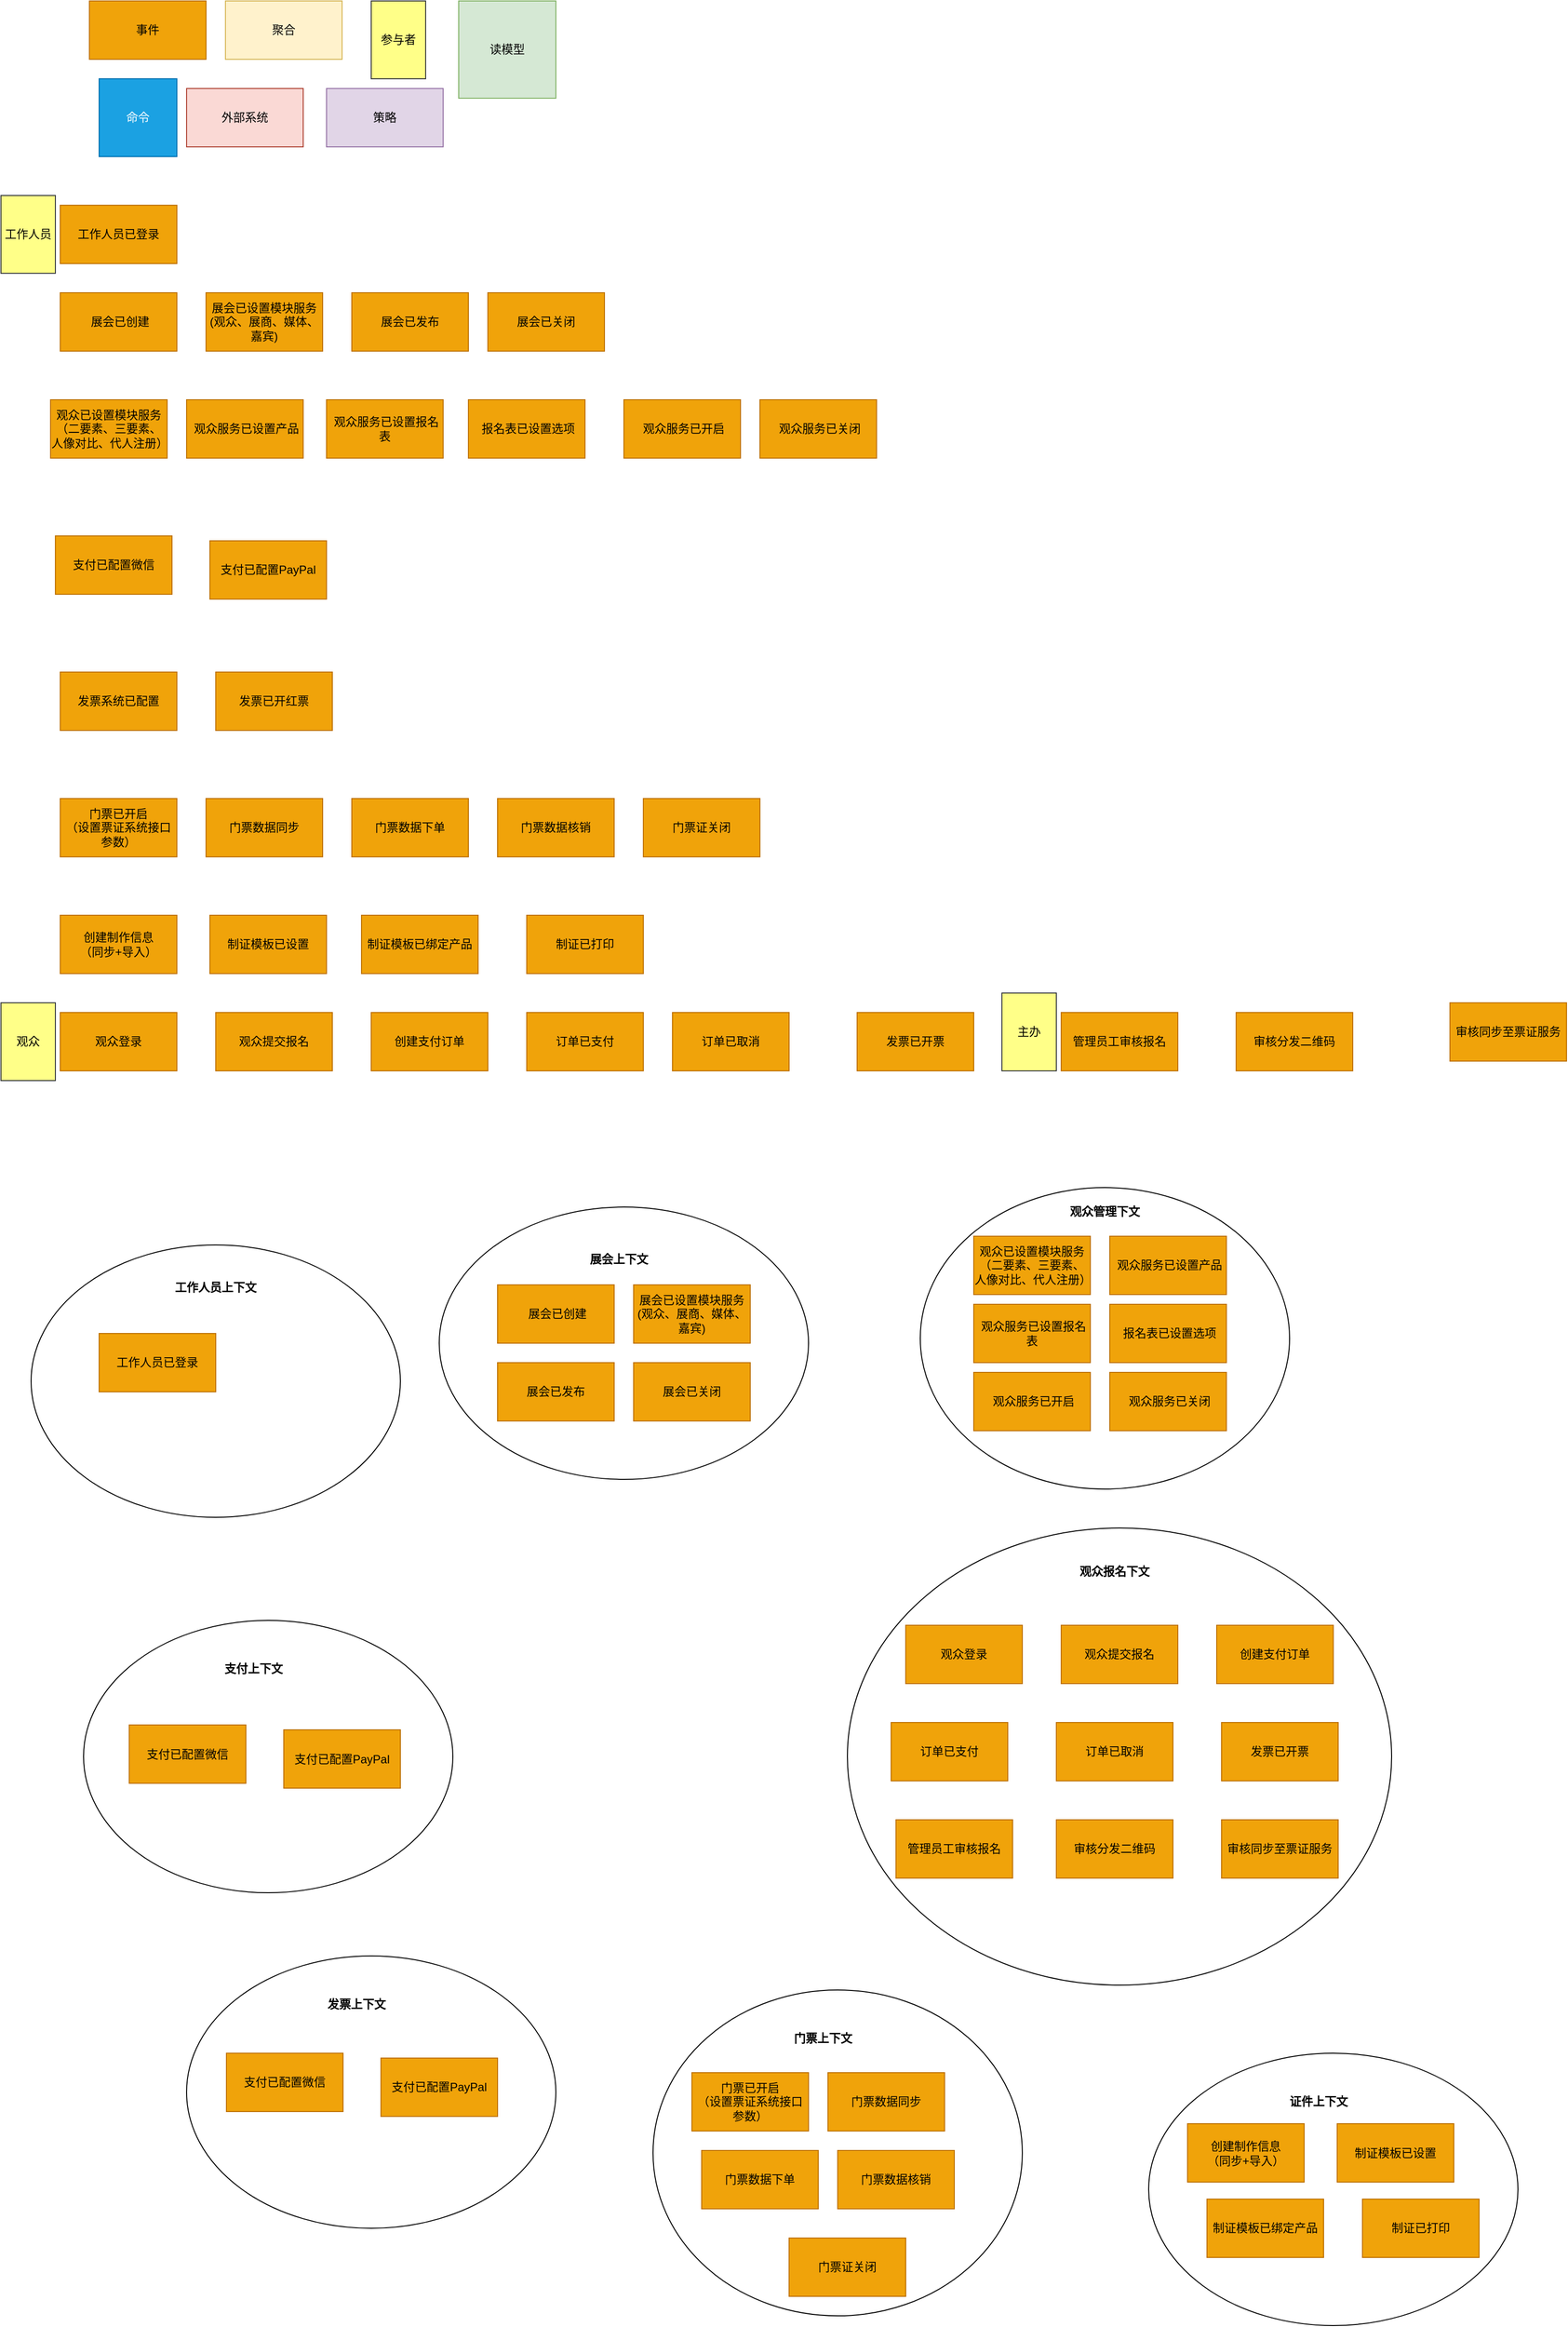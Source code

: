 <mxfile version="25.0.3">
  <diagram name="第 1 页" id="Tm8wjcbFjeaA6EBHHuMP">
    <mxGraphModel dx="1143" dy="615" grid="1" gridSize="10" guides="1" tooltips="1" connect="1" arrows="1" fold="1" page="1" pageScale="1" pageWidth="827" pageHeight="1169" math="0" shadow="0">
      <root>
        <mxCell id="0" />
        <mxCell id="1" parent="0" />
        <mxCell id="0bBEa5JM60ahN9PU3Rlk-1" value="" style="group;movable=0;resizable=0;rotatable=0;deletable=0;editable=0;locked=1;connectable=0;" parent="1" vertex="1" connectable="0">
          <mxGeometry x="110" y="30" width="480" height="160" as="geometry" />
        </mxCell>
        <mxCell id="0bBEa5JM60ahN9PU3Rlk-2" value="事件" style="rounded=0;whiteSpace=wrap;html=1;fillColor=#f0a30a;strokeColor=#BD7000;fontColor=#000000;" parent="0bBEa5JM60ahN9PU3Rlk-1" vertex="1">
          <mxGeometry width="120" height="60" as="geometry" />
        </mxCell>
        <mxCell id="0bBEa5JM60ahN9PU3Rlk-3" value="聚合" style="rounded=0;whiteSpace=wrap;html=1;fillColor=#fff2cc;strokeColor=#d6b656;" parent="0bBEa5JM60ahN9PU3Rlk-1" vertex="1">
          <mxGeometry x="140" width="120" height="60" as="geometry" />
        </mxCell>
        <mxCell id="0bBEa5JM60ahN9PU3Rlk-4" value="命令" style="rounded=0;whiteSpace=wrap;html=1;fillColor=#1ba1e2;strokeColor=#006EAF;fontColor=#ffffff;" parent="0bBEa5JM60ahN9PU3Rlk-1" vertex="1">
          <mxGeometry x="10" y="80" width="80" height="80" as="geometry" />
        </mxCell>
        <mxCell id="0bBEa5JM60ahN9PU3Rlk-5" value="外部系统" style="rounded=0;whiteSpace=wrap;html=1;fillColor=#fad9d5;strokeColor=#ae4132;" parent="0bBEa5JM60ahN9PU3Rlk-1" vertex="1">
          <mxGeometry x="100" y="90" width="120" height="60" as="geometry" />
        </mxCell>
        <mxCell id="0bBEa5JM60ahN9PU3Rlk-6" value="参与者" style="rounded=0;whiteSpace=wrap;html=1;fillColor=#ffff88;strokeColor=#36393d;" parent="0bBEa5JM60ahN9PU3Rlk-1" vertex="1">
          <mxGeometry x="290" width="56" height="80" as="geometry" />
        </mxCell>
        <mxCell id="0bBEa5JM60ahN9PU3Rlk-7" value="策略" style="rounded=0;whiteSpace=wrap;html=1;fillColor=#e1d5e7;strokeColor=#9673a6;" parent="0bBEa5JM60ahN9PU3Rlk-1" vertex="1">
          <mxGeometry x="244" y="90" width="120" height="60" as="geometry" />
        </mxCell>
        <mxCell id="0bBEa5JM60ahN9PU3Rlk-8" value="读模型" style="rounded=0;whiteSpace=wrap;html=1;fillColor=#d5e8d4;strokeColor=#82b366;" parent="0bBEa5JM60ahN9PU3Rlk-1" vertex="1">
          <mxGeometry x="380" width="100" height="100" as="geometry" />
        </mxCell>
        <mxCell id="0bBEa5JM60ahN9PU3Rlk-9" value="&amp;nbsp;展会已创建" style="rounded=0;whiteSpace=wrap;html=1;fillColor=#f0a30a;strokeColor=#BD7000;fontColor=#000000;" parent="1" vertex="1">
          <mxGeometry x="80" y="330" width="120" height="60" as="geometry" />
        </mxCell>
        <mxCell id="0bBEa5JM60ahN9PU3Rlk-10" value="展会已设置模块服务&lt;div&gt;(观众、展商、媒体、嘉宾)&lt;/div&gt;" style="rounded=0;whiteSpace=wrap;html=1;fillColor=#f0a30a;strokeColor=#BD7000;fontColor=#000000;" parent="1" vertex="1">
          <mxGeometry x="230" y="330" width="120" height="60" as="geometry" />
        </mxCell>
        <mxCell id="0bBEa5JM60ahN9PU3Rlk-11" value="展会已发布" style="rounded=0;whiteSpace=wrap;html=1;fillColor=#f0a30a;strokeColor=#BD7000;fontColor=#000000;" parent="1" vertex="1">
          <mxGeometry x="380" y="330" width="120" height="60" as="geometry" />
        </mxCell>
        <mxCell id="0bBEa5JM60ahN9PU3Rlk-12" value="展会已关闭" style="rounded=0;whiteSpace=wrap;html=1;fillColor=#f0a30a;strokeColor=#BD7000;fontColor=#000000;" parent="1" vertex="1">
          <mxGeometry x="520" y="330" width="120" height="60" as="geometry" />
        </mxCell>
        <mxCell id="0bBEa5JM60ahN9PU3Rlk-13" value="&amp;nbsp;观众服务已设置产品" style="rounded=0;whiteSpace=wrap;html=1;fillColor=#f0a30a;strokeColor=#BD7000;fontColor=#000000;" parent="1" vertex="1">
          <mxGeometry x="210" y="440" width="120" height="60" as="geometry" />
        </mxCell>
        <mxCell id="0bBEa5JM60ahN9PU3Rlk-14" value="&amp;nbsp;观众服务已开启" style="rounded=0;whiteSpace=wrap;html=1;fillColor=#f0a30a;strokeColor=#BD7000;fontColor=#000000;" parent="1" vertex="1">
          <mxGeometry x="660" y="440" width="120" height="60" as="geometry" />
        </mxCell>
        <mxCell id="0bBEa5JM60ahN9PU3Rlk-16" value="&amp;nbsp;观众服务已设置报名表" style="rounded=0;whiteSpace=wrap;html=1;fillColor=#f0a30a;strokeColor=#BD7000;fontColor=#000000;" parent="1" vertex="1">
          <mxGeometry x="354" y="440" width="120" height="60" as="geometry" />
        </mxCell>
        <mxCell id="0bBEa5JM60ahN9PU3Rlk-17" value="&amp;nbsp;报名表已设置选项" style="rounded=0;whiteSpace=wrap;html=1;fillColor=#f0a30a;strokeColor=#BD7000;fontColor=#000000;" parent="1" vertex="1">
          <mxGeometry x="500" y="440" width="120" height="60" as="geometry" />
        </mxCell>
        <mxCell id="0bBEa5JM60ahN9PU3Rlk-18" value="观众提交报名" style="rounded=0;whiteSpace=wrap;html=1;fillColor=#f0a30a;strokeColor=#BD7000;fontColor=#000000;" parent="1" vertex="1">
          <mxGeometry x="240" y="1070" width="120" height="60" as="geometry" />
        </mxCell>
        <mxCell id="0bBEa5JM60ahN9PU3Rlk-19" value="管理员工审核报名" style="rounded=0;whiteSpace=wrap;html=1;fillColor=#f0a30a;strokeColor=#BD7000;fontColor=#000000;" parent="1" vertex="1">
          <mxGeometry x="1110" y="1070" width="120" height="60" as="geometry" />
        </mxCell>
        <mxCell id="0bBEa5JM60ahN9PU3Rlk-20" value="审核分发二维码" style="rounded=0;whiteSpace=wrap;html=1;fillColor=#f0a30a;strokeColor=#BD7000;fontColor=#000000;" parent="1" vertex="1">
          <mxGeometry x="1290" y="1070" width="120" height="60" as="geometry" />
        </mxCell>
        <mxCell id="0bBEa5JM60ahN9PU3Rlk-21" value="审核同步至票证服务" style="rounded=0;whiteSpace=wrap;html=1;fillColor=#f0a30a;strokeColor=#BD7000;fontColor=#000000;" parent="1" vertex="1">
          <mxGeometry x="1510" y="1060" width="120" height="60" as="geometry" />
        </mxCell>
        <mxCell id="0bBEa5JM60ahN9PU3Rlk-22" value="创建支付订单" style="rounded=0;whiteSpace=wrap;html=1;fillColor=#f0a30a;strokeColor=#BD7000;fontColor=#000000;" parent="1" vertex="1">
          <mxGeometry x="400" y="1070" width="120" height="60" as="geometry" />
        </mxCell>
        <mxCell id="0bBEa5JM60ahN9PU3Rlk-23" value="&amp;nbsp;观众服务已关闭" style="rounded=0;whiteSpace=wrap;html=1;fillColor=#f0a30a;strokeColor=#BD7000;fontColor=#000000;" parent="1" vertex="1">
          <mxGeometry x="800" y="440" width="120" height="60" as="geometry" />
        </mxCell>
        <mxCell id="0bBEa5JM60ahN9PU3Rlk-24" value="观众已设置模块服务&lt;div&gt;（二要素、三要素、人像对比、代人注册）&lt;/div&gt;" style="rounded=0;whiteSpace=wrap;html=1;fillColor=#f0a30a;strokeColor=#BD7000;fontColor=#000000;" parent="1" vertex="1">
          <mxGeometry x="70" y="440" width="120" height="60" as="geometry" />
        </mxCell>
        <mxCell id="0bBEa5JM60ahN9PU3Rlk-25" value="门票已开启&lt;div&gt;（设置票证系统接口参数）&lt;/div&gt;" style="rounded=0;whiteSpace=wrap;html=1;fillColor=#f0a30a;strokeColor=#BD7000;fontColor=#000000;" parent="1" vertex="1">
          <mxGeometry x="80" y="850" width="120" height="60" as="geometry" />
        </mxCell>
        <mxCell id="0bBEa5JM60ahN9PU3Rlk-26" value="支付已配置微信" style="rounded=0;whiteSpace=wrap;html=1;fillColor=#f0a30a;strokeColor=#BD7000;fontColor=#000000;" parent="1" vertex="1">
          <mxGeometry x="75" y="580" width="120" height="60" as="geometry" />
        </mxCell>
        <mxCell id="0bBEa5JM60ahN9PU3Rlk-27" value="支付已配置PayPal" style="rounded=0;whiteSpace=wrap;html=1;fillColor=#f0a30a;strokeColor=#BD7000;fontColor=#000000;" parent="1" vertex="1">
          <mxGeometry x="234" y="585" width="120" height="60" as="geometry" />
        </mxCell>
        <mxCell id="0bBEa5JM60ahN9PU3Rlk-28" value="门票数据同步" style="rounded=0;whiteSpace=wrap;html=1;fillColor=#f0a30a;strokeColor=#BD7000;fontColor=#000000;" parent="1" vertex="1">
          <mxGeometry x="230" y="850" width="120" height="60" as="geometry" />
        </mxCell>
        <mxCell id="0bBEa5JM60ahN9PU3Rlk-29" value="门票数据下单" style="rounded=0;whiteSpace=wrap;html=1;fillColor=#f0a30a;strokeColor=#BD7000;fontColor=#000000;" parent="1" vertex="1">
          <mxGeometry x="380" y="850" width="120" height="60" as="geometry" />
        </mxCell>
        <mxCell id="0bBEa5JM60ahN9PU3Rlk-30" value="门票数据核销" style="rounded=0;whiteSpace=wrap;html=1;fillColor=#f0a30a;strokeColor=#BD7000;fontColor=#000000;" parent="1" vertex="1">
          <mxGeometry x="530" y="850" width="120" height="60" as="geometry" />
        </mxCell>
        <mxCell id="0bBEa5JM60ahN9PU3Rlk-31" value="门票证关闭" style="rounded=0;whiteSpace=wrap;html=1;fillColor=#f0a30a;strokeColor=#BD7000;fontColor=#000000;" parent="1" vertex="1">
          <mxGeometry x="680" y="850" width="120" height="60" as="geometry" />
        </mxCell>
        <mxCell id="0bBEa5JM60ahN9PU3Rlk-32" value="订单已支付" style="rounded=0;whiteSpace=wrap;html=1;fillColor=#f0a30a;strokeColor=#BD7000;fontColor=#000000;" parent="1" vertex="1">
          <mxGeometry x="560" y="1070" width="120" height="60" as="geometry" />
        </mxCell>
        <mxCell id="0bBEa5JM60ahN9PU3Rlk-33" value="订单已取消" style="rounded=0;whiteSpace=wrap;html=1;fillColor=#f0a30a;strokeColor=#BD7000;fontColor=#000000;" parent="1" vertex="1">
          <mxGeometry x="710" y="1070" width="120" height="60" as="geometry" />
        </mxCell>
        <mxCell id="0bBEa5JM60ahN9PU3Rlk-35" value="制证模板已设置" style="rounded=0;whiteSpace=wrap;html=1;fillColor=#f0a30a;strokeColor=#BD7000;fontColor=#000000;" parent="1" vertex="1">
          <mxGeometry x="234" y="970" width="120" height="60" as="geometry" />
        </mxCell>
        <mxCell id="0bBEa5JM60ahN9PU3Rlk-36" value="制证模板已绑定产品" style="rounded=0;whiteSpace=wrap;html=1;fillColor=#f0a30a;strokeColor=#BD7000;fontColor=#000000;" parent="1" vertex="1">
          <mxGeometry x="390" y="970" width="120" height="60" as="geometry" />
        </mxCell>
        <mxCell id="0bBEa5JM60ahN9PU3Rlk-37" value="制证已打印" style="rounded=0;whiteSpace=wrap;html=1;fillColor=#f0a30a;strokeColor=#BD7000;fontColor=#000000;" parent="1" vertex="1">
          <mxGeometry x="560" y="970" width="120" height="60" as="geometry" />
        </mxCell>
        <mxCell id="0bBEa5JM60ahN9PU3Rlk-38" value="创建制作信息&lt;div&gt;（同步+导入）&lt;/div&gt;" style="rounded=0;whiteSpace=wrap;html=1;fillColor=#f0a30a;strokeColor=#BD7000;fontColor=#000000;" parent="1" vertex="1">
          <mxGeometry x="80" y="970" width="120" height="60" as="geometry" />
        </mxCell>
        <mxCell id="0bBEa5JM60ahN9PU3Rlk-41" value="发票系统已配置" style="rounded=0;whiteSpace=wrap;html=1;fillColor=#f0a30a;strokeColor=#BD7000;fontColor=#000000;" parent="1" vertex="1">
          <mxGeometry x="80" y="720" width="120" height="60" as="geometry" />
        </mxCell>
        <mxCell id="0bBEa5JM60ahN9PU3Rlk-43" value="发票已开票" style="rounded=0;whiteSpace=wrap;html=1;fillColor=#f0a30a;strokeColor=#BD7000;fontColor=#000000;" parent="1" vertex="1">
          <mxGeometry x="900" y="1070" width="120" height="60" as="geometry" />
        </mxCell>
        <mxCell id="0bBEa5JM60ahN9PU3Rlk-44" value="发票已开红票" style="rounded=0;whiteSpace=wrap;html=1;fillColor=#f0a30a;strokeColor=#BD7000;fontColor=#000000;" parent="1" vertex="1">
          <mxGeometry x="240" y="720" width="120" height="60" as="geometry" />
        </mxCell>
        <mxCell id="0bBEa5JM60ahN9PU3Rlk-45" value="工作人员已登录" style="rounded=0;whiteSpace=wrap;html=1;fillColor=#f0a30a;strokeColor=#BD7000;fontColor=#000000;" parent="1" vertex="1">
          <mxGeometry x="80" y="240" width="120" height="60" as="geometry" />
        </mxCell>
        <mxCell id="0bBEa5JM60ahN9PU3Rlk-47" value="" style="ellipse;whiteSpace=wrap;html=1;" parent="1" vertex="1">
          <mxGeometry x="50" y="1309" width="380" height="280" as="geometry" />
        </mxCell>
        <mxCell id="0bBEa5JM60ahN9PU3Rlk-49" value="工作人员上下文" style="text;html=1;align=center;verticalAlign=middle;whiteSpace=wrap;rounded=0;fontStyle=1" parent="1" vertex="1">
          <mxGeometry x="195" y="1338" width="90" height="30" as="geometry" />
        </mxCell>
        <mxCell id="0bBEa5JM60ahN9PU3Rlk-50" value="" style="ellipse;whiteSpace=wrap;html=1;" parent="1" vertex="1">
          <mxGeometry x="470" y="1270" width="380" height="280" as="geometry" />
        </mxCell>
        <mxCell id="0bBEa5JM60ahN9PU3Rlk-51" value="展会上下文" style="text;html=1;align=center;verticalAlign=middle;whiteSpace=wrap;rounded=0;fontStyle=1" parent="1" vertex="1">
          <mxGeometry x="610" y="1309" width="90" height="30" as="geometry" />
        </mxCell>
        <mxCell id="0bBEa5JM60ahN9PU3Rlk-52" value="&amp;nbsp;展会已创建" style="rounded=0;whiteSpace=wrap;html=1;fillColor=#f0a30a;strokeColor=#BD7000;fontColor=#000000;" parent="1" vertex="1">
          <mxGeometry x="530" y="1350" width="120" height="60" as="geometry" />
        </mxCell>
        <mxCell id="0bBEa5JM60ahN9PU3Rlk-53" value="展会已设置模块服务&lt;div&gt;(观众、展商、媒体、嘉宾)&lt;/div&gt;" style="rounded=0;whiteSpace=wrap;html=1;fillColor=#f0a30a;strokeColor=#BD7000;fontColor=#000000;" parent="1" vertex="1">
          <mxGeometry x="670" y="1350" width="120" height="60" as="geometry" />
        </mxCell>
        <mxCell id="0bBEa5JM60ahN9PU3Rlk-54" value="展会已发布" style="rounded=0;whiteSpace=wrap;html=1;fillColor=#f0a30a;strokeColor=#BD7000;fontColor=#000000;" parent="1" vertex="1">
          <mxGeometry x="530" y="1430" width="120" height="60" as="geometry" />
        </mxCell>
        <mxCell id="0bBEa5JM60ahN9PU3Rlk-55" value="展会已关闭" style="rounded=0;whiteSpace=wrap;html=1;fillColor=#f0a30a;strokeColor=#BD7000;fontColor=#000000;" parent="1" vertex="1">
          <mxGeometry x="670" y="1430" width="120" height="60" as="geometry" />
        </mxCell>
        <mxCell id="0bBEa5JM60ahN9PU3Rlk-56" value="" style="ellipse;whiteSpace=wrap;html=1;" parent="1" vertex="1">
          <mxGeometry x="965" y="1250" width="380" height="310" as="geometry" />
        </mxCell>
        <mxCell id="0bBEa5JM60ahN9PU3Rlk-57" value="观众管理下文" style="text;html=1;align=center;verticalAlign=middle;whiteSpace=wrap;rounded=0;fontStyle=1" parent="1" vertex="1">
          <mxGeometry x="1110" y="1260" width="90" height="30" as="geometry" />
        </mxCell>
        <mxCell id="yCPvtCTFaC7ZiINegcWP-1" value="观众登录" style="rounded=0;whiteSpace=wrap;html=1;fillColor=#f0a30a;strokeColor=#BD7000;fontColor=#000000;" vertex="1" parent="1">
          <mxGeometry x="80" y="1070" width="120" height="60" as="geometry" />
        </mxCell>
        <mxCell id="yCPvtCTFaC7ZiINegcWP-2" value="" style="ellipse;whiteSpace=wrap;html=1;" vertex="1" parent="1">
          <mxGeometry x="890" y="1600" width="560" height="470" as="geometry" />
        </mxCell>
        <mxCell id="yCPvtCTFaC7ZiINegcWP-3" value="观众报名下文" style="text;html=1;align=center;verticalAlign=middle;whiteSpace=wrap;rounded=0;fontStyle=1" vertex="1" parent="1">
          <mxGeometry x="1120" y="1630" width="90" height="30" as="geometry" />
        </mxCell>
        <mxCell id="yCPvtCTFaC7ZiINegcWP-4" value="&amp;nbsp;观众服务已设置产品" style="rounded=0;whiteSpace=wrap;html=1;fillColor=#f0a30a;strokeColor=#BD7000;fontColor=#000000;" vertex="1" parent="1">
          <mxGeometry x="1160" y="1300" width="120" height="60" as="geometry" />
        </mxCell>
        <mxCell id="yCPvtCTFaC7ZiINegcWP-5" value="&amp;nbsp;观众服务已开启" style="rounded=0;whiteSpace=wrap;html=1;fillColor=#f0a30a;strokeColor=#BD7000;fontColor=#000000;" vertex="1" parent="1">
          <mxGeometry x="1020" y="1440" width="120" height="60" as="geometry" />
        </mxCell>
        <mxCell id="yCPvtCTFaC7ZiINegcWP-6" value="&amp;nbsp;观众服务已设置报名表" style="rounded=0;whiteSpace=wrap;html=1;fillColor=#f0a30a;strokeColor=#BD7000;fontColor=#000000;" vertex="1" parent="1">
          <mxGeometry x="1020" y="1370" width="120" height="60" as="geometry" />
        </mxCell>
        <mxCell id="yCPvtCTFaC7ZiINegcWP-7" value="&amp;nbsp;报名表已设置选项" style="rounded=0;whiteSpace=wrap;html=1;fillColor=#f0a30a;strokeColor=#BD7000;fontColor=#000000;" vertex="1" parent="1">
          <mxGeometry x="1160" y="1370" width="120" height="60" as="geometry" />
        </mxCell>
        <mxCell id="yCPvtCTFaC7ZiINegcWP-8" value="&amp;nbsp;观众服务已关闭" style="rounded=0;whiteSpace=wrap;html=1;fillColor=#f0a30a;strokeColor=#BD7000;fontColor=#000000;" vertex="1" parent="1">
          <mxGeometry x="1160" y="1440" width="120" height="60" as="geometry" />
        </mxCell>
        <mxCell id="yCPvtCTFaC7ZiINegcWP-9" value="观众已设置模块服务&lt;div&gt;（二要素、三要素、人像对比、代人注册）&lt;/div&gt;" style="rounded=0;whiteSpace=wrap;html=1;fillColor=#f0a30a;strokeColor=#BD7000;fontColor=#000000;" vertex="1" parent="1">
          <mxGeometry x="1020" y="1300" width="120" height="60" as="geometry" />
        </mxCell>
        <mxCell id="yCPvtCTFaC7ZiINegcWP-11" value="观众提交报名" style="rounded=0;whiteSpace=wrap;html=1;fillColor=#f0a30a;strokeColor=#BD7000;fontColor=#000000;" vertex="1" parent="1">
          <mxGeometry x="1110" y="1700" width="120" height="60" as="geometry" />
        </mxCell>
        <mxCell id="yCPvtCTFaC7ZiINegcWP-12" value="管理员工审核报名" style="rounded=0;whiteSpace=wrap;html=1;fillColor=#f0a30a;strokeColor=#BD7000;fontColor=#000000;" vertex="1" parent="1">
          <mxGeometry x="940" y="1900" width="120" height="60" as="geometry" />
        </mxCell>
        <mxCell id="yCPvtCTFaC7ZiINegcWP-13" value="审核分发二维码" style="rounded=0;whiteSpace=wrap;html=1;fillColor=#f0a30a;strokeColor=#BD7000;fontColor=#000000;" vertex="1" parent="1">
          <mxGeometry x="1105" y="1900" width="120" height="60" as="geometry" />
        </mxCell>
        <mxCell id="yCPvtCTFaC7ZiINegcWP-14" value="审核同步至票证服务" style="rounded=0;whiteSpace=wrap;html=1;fillColor=#f0a30a;strokeColor=#BD7000;fontColor=#000000;" vertex="1" parent="1">
          <mxGeometry x="1275" y="1900" width="120" height="60" as="geometry" />
        </mxCell>
        <mxCell id="yCPvtCTFaC7ZiINegcWP-15" value="创建支付订单" style="rounded=0;whiteSpace=wrap;html=1;fillColor=#f0a30a;strokeColor=#BD7000;fontColor=#000000;" vertex="1" parent="1">
          <mxGeometry x="1270" y="1700" width="120" height="60" as="geometry" />
        </mxCell>
        <mxCell id="yCPvtCTFaC7ZiINegcWP-16" value="订单已支付" style="rounded=0;whiteSpace=wrap;html=1;fillColor=#f0a30a;strokeColor=#BD7000;fontColor=#000000;" vertex="1" parent="1">
          <mxGeometry x="935" y="1800" width="120" height="60" as="geometry" />
        </mxCell>
        <mxCell id="yCPvtCTFaC7ZiINegcWP-17" value="订单已取消" style="rounded=0;whiteSpace=wrap;html=1;fillColor=#f0a30a;strokeColor=#BD7000;fontColor=#000000;" vertex="1" parent="1">
          <mxGeometry x="1105" y="1800" width="120" height="60" as="geometry" />
        </mxCell>
        <mxCell id="yCPvtCTFaC7ZiINegcWP-18" value="发票已开票" style="rounded=0;whiteSpace=wrap;html=1;fillColor=#f0a30a;strokeColor=#BD7000;fontColor=#000000;" vertex="1" parent="1">
          <mxGeometry x="1275" y="1800" width="120" height="60" as="geometry" />
        </mxCell>
        <mxCell id="yCPvtCTFaC7ZiINegcWP-19" value="观众登录" style="rounded=0;whiteSpace=wrap;html=1;fillColor=#f0a30a;strokeColor=#BD7000;fontColor=#000000;" vertex="1" parent="1">
          <mxGeometry x="950" y="1700" width="120" height="60" as="geometry" />
        </mxCell>
        <mxCell id="yCPvtCTFaC7ZiINegcWP-21" value="工作人员已登录" style="rounded=0;whiteSpace=wrap;html=1;fillColor=#f0a30a;strokeColor=#BD7000;fontColor=#000000;" vertex="1" parent="1">
          <mxGeometry x="120" y="1400" width="120" height="60" as="geometry" />
        </mxCell>
        <mxCell id="yCPvtCTFaC7ZiINegcWP-22" value="" style="ellipse;whiteSpace=wrap;html=1;" vertex="1" parent="1">
          <mxGeometry x="104" y="1695" width="380" height="280" as="geometry" />
        </mxCell>
        <mxCell id="yCPvtCTFaC7ZiINegcWP-23" value="支付上下文" style="text;html=1;align=center;verticalAlign=middle;whiteSpace=wrap;rounded=0;fontStyle=1" vertex="1" parent="1">
          <mxGeometry x="234" y="1730" width="90" height="30" as="geometry" />
        </mxCell>
        <mxCell id="yCPvtCTFaC7ZiINegcWP-24" value="" style="ellipse;whiteSpace=wrap;html=1;" vertex="1" parent="1">
          <mxGeometry x="210" y="2040" width="380" height="280" as="geometry" />
        </mxCell>
        <mxCell id="yCPvtCTFaC7ZiINegcWP-25" value="发票上下文" style="text;html=1;align=center;verticalAlign=middle;whiteSpace=wrap;rounded=0;fontStyle=1" vertex="1" parent="1">
          <mxGeometry x="340" y="2075" width="90" height="30" as="geometry" />
        </mxCell>
        <mxCell id="yCPvtCTFaC7ZiINegcWP-26" value="" style="ellipse;whiteSpace=wrap;html=1;" vertex="1" parent="1">
          <mxGeometry x="690" y="2075" width="380" height="335" as="geometry" />
        </mxCell>
        <mxCell id="yCPvtCTFaC7ZiINegcWP-27" value="门票上下文" style="text;html=1;align=center;verticalAlign=middle;whiteSpace=wrap;rounded=0;fontStyle=1" vertex="1" parent="1">
          <mxGeometry x="820" y="2110" width="90" height="30" as="geometry" />
        </mxCell>
        <mxCell id="yCPvtCTFaC7ZiINegcWP-28" value="" style="ellipse;whiteSpace=wrap;html=1;" vertex="1" parent="1">
          <mxGeometry x="1200" y="2140" width="380" height="280" as="geometry" />
        </mxCell>
        <mxCell id="yCPvtCTFaC7ZiINegcWP-29" value="证件上下文" style="text;html=1;align=center;verticalAlign=middle;whiteSpace=wrap;rounded=0;fontStyle=1" vertex="1" parent="1">
          <mxGeometry x="1330" y="2175" width="90" height="30" as="geometry" />
        </mxCell>
        <mxCell id="yCPvtCTFaC7ZiINegcWP-30" value="支付已配置微信" style="rounded=0;whiteSpace=wrap;html=1;fillColor=#f0a30a;strokeColor=#BD7000;fontColor=#000000;" vertex="1" parent="1">
          <mxGeometry x="151" y="1802.5" width="120" height="60" as="geometry" />
        </mxCell>
        <mxCell id="yCPvtCTFaC7ZiINegcWP-31" value="支付已配置PayPal" style="rounded=0;whiteSpace=wrap;html=1;fillColor=#f0a30a;strokeColor=#BD7000;fontColor=#000000;" vertex="1" parent="1">
          <mxGeometry x="310" y="1807.5" width="120" height="60" as="geometry" />
        </mxCell>
        <mxCell id="yCPvtCTFaC7ZiINegcWP-32" value="支付已配置微信" style="rounded=0;whiteSpace=wrap;html=1;fillColor=#f0a30a;strokeColor=#BD7000;fontColor=#000000;" vertex="1" parent="1">
          <mxGeometry x="251" y="2140" width="120" height="60" as="geometry" />
        </mxCell>
        <mxCell id="yCPvtCTFaC7ZiINegcWP-33" value="支付已配置PayPal" style="rounded=0;whiteSpace=wrap;html=1;fillColor=#f0a30a;strokeColor=#BD7000;fontColor=#000000;" vertex="1" parent="1">
          <mxGeometry x="410" y="2145" width="120" height="60" as="geometry" />
        </mxCell>
        <mxCell id="yCPvtCTFaC7ZiINegcWP-39" value="门票已开启&lt;div&gt;（设置票证系统接口参数）&lt;/div&gt;" style="rounded=0;whiteSpace=wrap;html=1;fillColor=#f0a30a;strokeColor=#BD7000;fontColor=#000000;" vertex="1" parent="1">
          <mxGeometry x="730" y="2160" width="120" height="60" as="geometry" />
        </mxCell>
        <mxCell id="yCPvtCTFaC7ZiINegcWP-40" value="门票数据同步" style="rounded=0;whiteSpace=wrap;html=1;fillColor=#f0a30a;strokeColor=#BD7000;fontColor=#000000;" vertex="1" parent="1">
          <mxGeometry x="870" y="2160" width="120" height="60" as="geometry" />
        </mxCell>
        <mxCell id="yCPvtCTFaC7ZiINegcWP-41" value="门票数据下单" style="rounded=0;whiteSpace=wrap;html=1;fillColor=#f0a30a;strokeColor=#BD7000;fontColor=#000000;" vertex="1" parent="1">
          <mxGeometry x="740" y="2240" width="120" height="60" as="geometry" />
        </mxCell>
        <mxCell id="yCPvtCTFaC7ZiINegcWP-42" value="门票数据核销" style="rounded=0;whiteSpace=wrap;html=1;fillColor=#f0a30a;strokeColor=#BD7000;fontColor=#000000;" vertex="1" parent="1">
          <mxGeometry x="880" y="2240" width="120" height="60" as="geometry" />
        </mxCell>
        <mxCell id="yCPvtCTFaC7ZiINegcWP-43" value="门票证关闭" style="rounded=0;whiteSpace=wrap;html=1;fillColor=#f0a30a;strokeColor=#BD7000;fontColor=#000000;" vertex="1" parent="1">
          <mxGeometry x="830" y="2330" width="120" height="60" as="geometry" />
        </mxCell>
        <mxCell id="yCPvtCTFaC7ZiINegcWP-44" value="制证模板已设置" style="rounded=0;whiteSpace=wrap;html=1;fillColor=#f0a30a;strokeColor=#BD7000;fontColor=#000000;" vertex="1" parent="1">
          <mxGeometry x="1394" y="2212.5" width="120" height="60" as="geometry" />
        </mxCell>
        <mxCell id="yCPvtCTFaC7ZiINegcWP-45" value="制证模板已绑定产品" style="rounded=0;whiteSpace=wrap;html=1;fillColor=#f0a30a;strokeColor=#BD7000;fontColor=#000000;" vertex="1" parent="1">
          <mxGeometry x="1260" y="2290" width="120" height="60" as="geometry" />
        </mxCell>
        <mxCell id="yCPvtCTFaC7ZiINegcWP-46" value="制证已打印" style="rounded=0;whiteSpace=wrap;html=1;fillColor=#f0a30a;strokeColor=#BD7000;fontColor=#000000;" vertex="1" parent="1">
          <mxGeometry x="1420" y="2290" width="120" height="60" as="geometry" />
        </mxCell>
        <mxCell id="yCPvtCTFaC7ZiINegcWP-47" value="创建制作信息&lt;div&gt;（同步+导入）&lt;/div&gt;" style="rounded=0;whiteSpace=wrap;html=1;fillColor=#f0a30a;strokeColor=#BD7000;fontColor=#000000;" vertex="1" parent="1">
          <mxGeometry x="1240" y="2212.5" width="120" height="60" as="geometry" />
        </mxCell>
        <mxCell id="yCPvtCTFaC7ZiINegcWP-50" value="工作人员" style="rounded=0;whiteSpace=wrap;html=1;fillColor=#ffff88;strokeColor=#36393d;" vertex="1" parent="1">
          <mxGeometry x="19" y="230" width="56" height="80" as="geometry" />
        </mxCell>
        <mxCell id="yCPvtCTFaC7ZiINegcWP-51" value="观众" style="rounded=0;whiteSpace=wrap;html=1;fillColor=#ffff88;strokeColor=#36393d;" vertex="1" parent="1">
          <mxGeometry x="19" y="1060" width="56" height="80" as="geometry" />
        </mxCell>
        <mxCell id="yCPvtCTFaC7ZiINegcWP-52" value="主办" style="rounded=0;whiteSpace=wrap;html=1;fillColor=#ffff88;strokeColor=#36393d;" vertex="1" parent="1">
          <mxGeometry x="1049" y="1050" width="56" height="80" as="geometry" />
        </mxCell>
      </root>
    </mxGraphModel>
  </diagram>
</mxfile>
